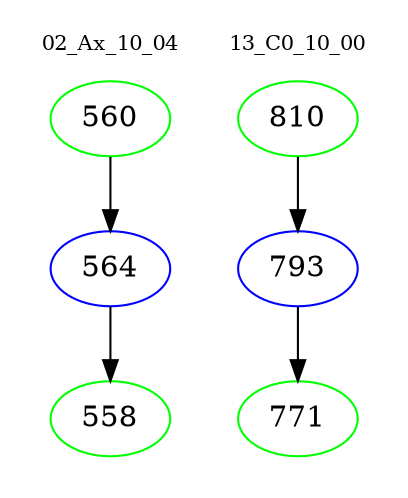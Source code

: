 digraph{
subgraph cluster_0 {
color = white
label = "02_Ax_10_04";
fontsize=10;
T0_560 [label="560", color="green"]
T0_560 -> T0_564 [color="black"]
T0_564 [label="564", color="blue"]
T0_564 -> T0_558 [color="black"]
T0_558 [label="558", color="green"]
}
subgraph cluster_1 {
color = white
label = "13_C0_10_00";
fontsize=10;
T1_810 [label="810", color="green"]
T1_810 -> T1_793 [color="black"]
T1_793 [label="793", color="blue"]
T1_793 -> T1_771 [color="black"]
T1_771 [label="771", color="green"]
}
}

